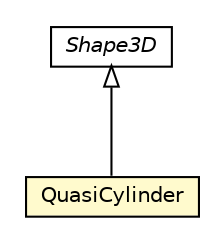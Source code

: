 #!/usr/local/bin/dot
#
# Class diagram 
# Generated by UMLGraph version R5_6-24-gf6e263 (http://www.umlgraph.org/)
#

digraph G {
	edge [fontname="Helvetica",fontsize=10,labelfontname="Helvetica",labelfontsize=10];
	node [fontname="Helvetica",fontsize=10,shape=plaintext];
	nodesep=0.25;
	ranksep=0.5;
	// org.universAAL.ontology.shape.QuasiCylinder
	c6692033 [label=<<table title="org.universAAL.ontology.shape.QuasiCylinder" border="0" cellborder="1" cellspacing="0" cellpadding="2" port="p" bgcolor="lemonChiffon" href="./QuasiCylinder.html">
		<tr><td><table border="0" cellspacing="0" cellpadding="1">
<tr><td align="center" balign="center"> QuasiCylinder </td></tr>
		</table></td></tr>
		</table>>, URL="./QuasiCylinder.html", fontname="Helvetica", fontcolor="black", fontsize=10.0];
	// org.universAAL.ontology.shape.Shape3D
	c6692046 [label=<<table title="org.universAAL.ontology.shape.Shape3D" border="0" cellborder="1" cellspacing="0" cellpadding="2" port="p" href="./Shape3D.html">
		<tr><td><table border="0" cellspacing="0" cellpadding="1">
<tr><td align="center" balign="center"><font face="Helvetica-Oblique"> Shape3D </font></td></tr>
		</table></td></tr>
		</table>>, URL="./Shape3D.html", fontname="Helvetica", fontcolor="black", fontsize=10.0];
	//org.universAAL.ontology.shape.QuasiCylinder extends org.universAAL.ontology.shape.Shape3D
	c6692046:p -> c6692033:p [dir=back,arrowtail=empty];
}

